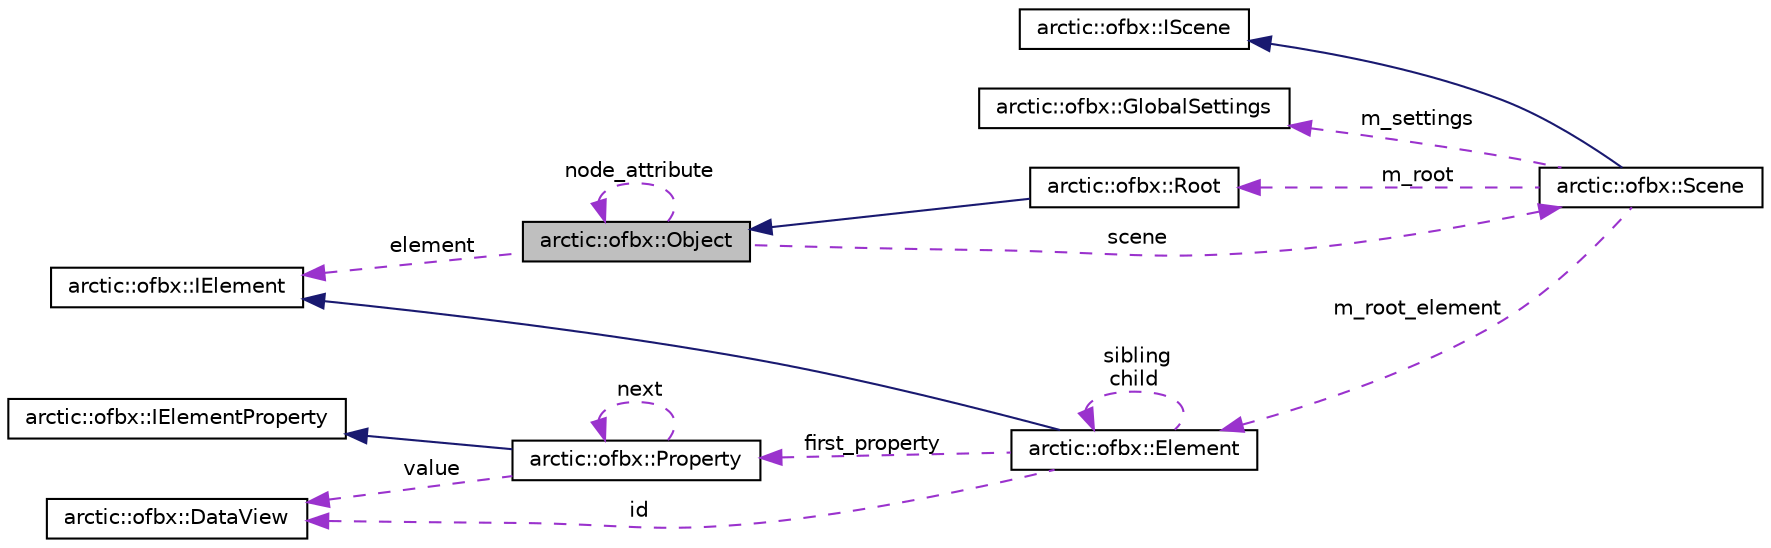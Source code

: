 digraph "arctic::ofbx::Object"
{
 // LATEX_PDF_SIZE
  edge [fontname="Helvetica",fontsize="10",labelfontname="Helvetica",labelfontsize="10"];
  node [fontname="Helvetica",fontsize="10",shape=record];
  rankdir="LR";
  Node26 [label="arctic::ofbx::Object",height=0.2,width=0.4,color="black", fillcolor="grey75", style="filled", fontcolor="black",tooltip=" "];
  Node27 -> Node26 [dir="back",color="darkorchid3",fontsize="10",style="dashed",label=" scene" ,fontname="Helvetica"];
  Node27 [label="arctic::ofbx::Scene",height=0.2,width=0.4,color="black", fillcolor="white", style="filled",URL="$structarctic_1_1ofbx_1_1_scene.html",tooltip=" "];
  Node28 -> Node27 [dir="back",color="midnightblue",fontsize="10",style="solid",fontname="Helvetica"];
  Node28 [label="arctic::ofbx::IScene",height=0.2,width=0.4,color="black", fillcolor="white", style="filled",URL="$structarctic_1_1ofbx_1_1_i_scene.html",tooltip=" "];
  Node29 -> Node27 [dir="back",color="darkorchid3",fontsize="10",style="dashed",label=" m_root" ,fontname="Helvetica"];
  Node29 [label="arctic::ofbx::Root",height=0.2,width=0.4,color="black", fillcolor="white", style="filled",URL="$structarctic_1_1ofbx_1_1_root.html",tooltip=" "];
  Node26 -> Node29 [dir="back",color="midnightblue",fontsize="10",style="solid",fontname="Helvetica"];
  Node30 -> Node27 [dir="back",color="darkorchid3",fontsize="10",style="dashed",label=" m_settings" ,fontname="Helvetica"];
  Node30 [label="arctic::ofbx::GlobalSettings",height=0.2,width=0.4,color="black", fillcolor="white", style="filled",URL="$structarctic_1_1ofbx_1_1_global_settings.html",tooltip=" "];
  Node31 -> Node27 [dir="back",color="darkorchid3",fontsize="10",style="dashed",label=" m_root_element" ,fontname="Helvetica"];
  Node31 [label="arctic::ofbx::Element",height=0.2,width=0.4,color="black", fillcolor="white", style="filled",URL="$structarctic_1_1ofbx_1_1_element.html",tooltip=" "];
  Node32 -> Node31 [dir="back",color="midnightblue",fontsize="10",style="solid",fontname="Helvetica"];
  Node32 [label="arctic::ofbx::IElement",height=0.2,width=0.4,color="black", fillcolor="white", style="filled",URL="$structarctic_1_1ofbx_1_1_i_element.html",tooltip=" "];
  Node33 -> Node31 [dir="back",color="darkorchid3",fontsize="10",style="dashed",label=" first_property" ,fontname="Helvetica"];
  Node33 [label="arctic::ofbx::Property",height=0.2,width=0.4,color="black", fillcolor="white", style="filled",URL="$structarctic_1_1ofbx_1_1_property.html",tooltip=" "];
  Node34 -> Node33 [dir="back",color="midnightblue",fontsize="10",style="solid",fontname="Helvetica"];
  Node34 [label="arctic::ofbx::IElementProperty",height=0.2,width=0.4,color="black", fillcolor="white", style="filled",URL="$structarctic_1_1ofbx_1_1_i_element_property.html",tooltip=" "];
  Node33 -> Node33 [dir="back",color="darkorchid3",fontsize="10",style="dashed",label=" next" ,fontname="Helvetica"];
  Node35 -> Node33 [dir="back",color="darkorchid3",fontsize="10",style="dashed",label=" value" ,fontname="Helvetica"];
  Node35 [label="arctic::ofbx::DataView",height=0.2,width=0.4,color="black", fillcolor="white", style="filled",URL="$structarctic_1_1ofbx_1_1_data_view.html",tooltip=" "];
  Node31 -> Node31 [dir="back",color="darkorchid3",fontsize="10",style="dashed",label=" sibling\nchild" ,fontname="Helvetica"];
  Node35 -> Node31 [dir="back",color="darkorchid3",fontsize="10",style="dashed",label=" id" ,fontname="Helvetica"];
  Node26 -> Node26 [dir="back",color="darkorchid3",fontsize="10",style="dashed",label=" node_attribute" ,fontname="Helvetica"];
  Node32 -> Node26 [dir="back",color="darkorchid3",fontsize="10",style="dashed",label=" element" ,fontname="Helvetica"];
}
